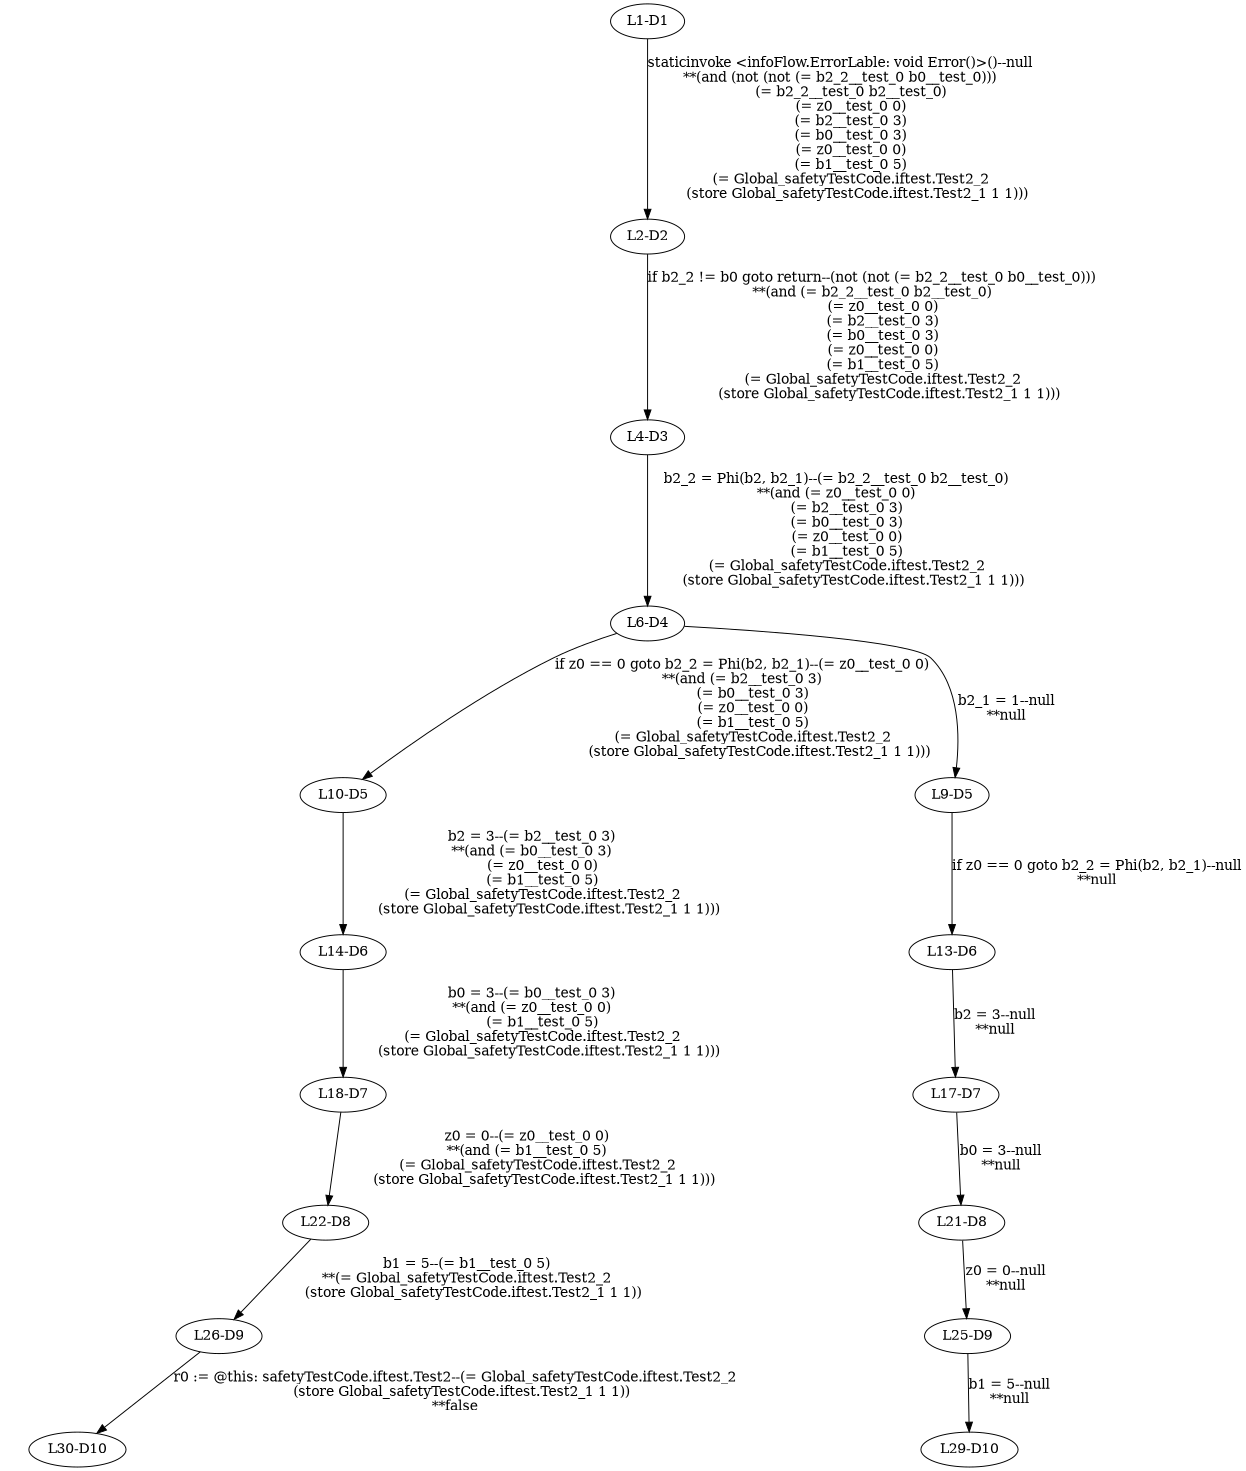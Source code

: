 digraph { 
	ratio="fill";
	size="8.3,11.7!";
	margin=0;
	"L1-D1" -> "L2-D2"[label="staticinvoke <infoFlow.ErrorLable: void Error()>()--null
**(and (not (not (= b2_2__test_0 b0__test_0)))
     (= b2_2__test_0 b2__test_0)
     (= z0__test_0 0)
     (= b2__test_0 3)
     (= b0__test_0 3)
     (= z0__test_0 0)
     (= b1__test_0 5)
     (= Global_safetyTestCode.iftest.Test2_2
        (store Global_safetyTestCode.iftest.Test2_1 1 1)))"];
	"L2-D2" -> "L4-D3"[label="if b2_2 != b0 goto return--(not (not (= b2_2__test_0 b0__test_0)))
**(and (= b2_2__test_0 b2__test_0)
     (= z0__test_0 0)
     (= b2__test_0 3)
     (= b0__test_0 3)
     (= z0__test_0 0)
     (= b1__test_0 5)
     (= Global_safetyTestCode.iftest.Test2_2
        (store Global_safetyTestCode.iftest.Test2_1 1 1)))"];
	"L4-D3" -> "L6-D4"[label="b2_2 = Phi(b2, b2_1)--(= b2_2__test_0 b2__test_0)
**(and (= z0__test_0 0)
     (= b2__test_0 3)
     (= b0__test_0 3)
     (= z0__test_0 0)
     (= b1__test_0 5)
     (= Global_safetyTestCode.iftest.Test2_2
        (store Global_safetyTestCode.iftest.Test2_1 1 1)))"];
	"L6-D4" -> "L10-D5"[label="if z0 == 0 goto b2_2 = Phi(b2, b2_1)--(= z0__test_0 0)
**(and (= b2__test_0 3)
     (= b0__test_0 3)
     (= z0__test_0 0)
     (= b1__test_0 5)
     (= Global_safetyTestCode.iftest.Test2_2
        (store Global_safetyTestCode.iftest.Test2_1 1 1)))"];
	"L6-D4" -> "L9-D5"[label="b2_1 = 1--null
**null"];
	"L10-D5" -> "L14-D6"[label="b2 = 3--(= b2__test_0 3)
**(and (= b0__test_0 3)
     (= z0__test_0 0)
     (= b1__test_0 5)
     (= Global_safetyTestCode.iftest.Test2_2
        (store Global_safetyTestCode.iftest.Test2_1 1 1)))"];
	"L9-D5" -> "L13-D6"[label="if z0 == 0 goto b2_2 = Phi(b2, b2_1)--null
**null"];
	"L14-D6" -> "L18-D7"[label="b0 = 3--(= b0__test_0 3)
**(and (= z0__test_0 0)
     (= b1__test_0 5)
     (= Global_safetyTestCode.iftest.Test2_2
        (store Global_safetyTestCode.iftest.Test2_1 1 1)))"];
	"L13-D6" -> "L17-D7"[label="b2 = 3--null
**null"];
	"L18-D7" -> "L22-D8"[label="z0 = 0--(= z0__test_0 0)
**(and (= b1__test_0 5)
     (= Global_safetyTestCode.iftest.Test2_2
        (store Global_safetyTestCode.iftest.Test2_1 1 1)))"];
	"L17-D7" -> "L21-D8"[label="b0 = 3--null
**null"];
	"L22-D8" -> "L26-D9"[label="b1 = 5--(= b1__test_0 5)
**(= Global_safetyTestCode.iftest.Test2_2
   (store Global_safetyTestCode.iftest.Test2_1 1 1))"];
	"L21-D8" -> "L25-D9"[label="z0 = 0--null
**null"];
	"L26-D9" -> "L30-D10"[label="r0 := @this: safetyTestCode.iftest.Test2--(= Global_safetyTestCode.iftest.Test2_2
   (store Global_safetyTestCode.iftest.Test2_1 1 1))
**false"];
	"L25-D9" -> "L29-D10"[label="b1 = 5--null
**null"];
}
